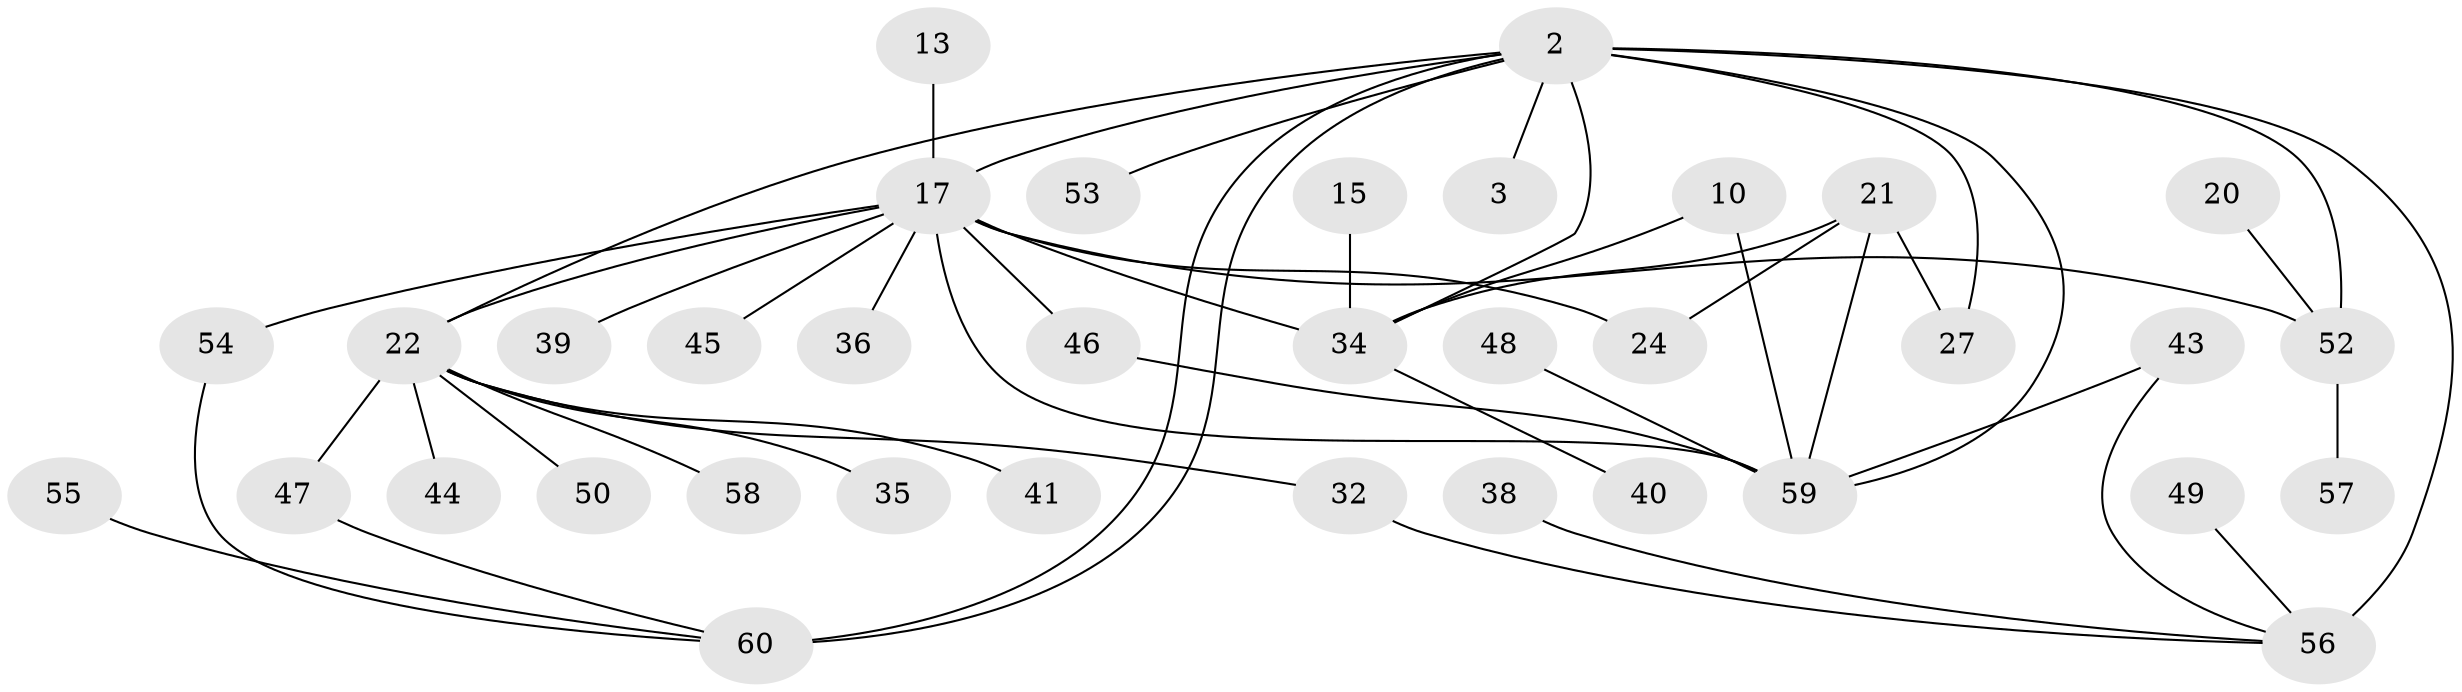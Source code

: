 // original degree distribution, {10: 0.03333333333333333, 19: 0.016666666666666666, 1: 0.35, 3: 0.18333333333333332, 4: 0.08333333333333333, 9: 0.016666666666666666, 8: 0.016666666666666666, 2: 0.26666666666666666, 11: 0.016666666666666666, 5: 0.016666666666666666}
// Generated by graph-tools (version 1.1) at 2025/51/03/04/25 21:51:57]
// undirected, 36 vertices, 49 edges
graph export_dot {
graph [start="1"]
  node [color=gray90,style=filled];
  2;
  3;
  10;
  13;
  15;
  17 [super="+4"];
  20 [super="+18"];
  21;
  22 [super="+8+7+19"];
  24 [super="+23"];
  27;
  32 [super="+29"];
  34 [super="+25+9"];
  35 [super="+12"];
  36;
  38 [super="+31"];
  39;
  40;
  41 [super="+11"];
  43;
  44;
  45;
  46 [super="+42"];
  47;
  48;
  49;
  50;
  52 [super="+51"];
  53;
  54;
  55;
  56 [super="+6+30"];
  57;
  58;
  59 [super="+1+26"];
  60 [super="+28"];
  2 -- 3;
  2 -- 17 [weight=2];
  2 -- 27;
  2 -- 52 [weight=2];
  2 -- 53;
  2 -- 60 [weight=2];
  2 -- 60;
  2 -- 59;
  2 -- 22 [weight=2];
  2 -- 56 [weight=4];
  2 -- 34;
  10 -- 59;
  10 -- 34;
  13 -- 17;
  15 -- 34;
  17 -- 24;
  17 -- 45 [weight=2];
  17 -- 46;
  17 -- 54;
  17 -- 36;
  17 -- 39;
  17 -- 52;
  17 -- 59 [weight=3];
  17 -- 22 [weight=2];
  17 -- 34 [weight=3];
  20 -- 52;
  21 -- 27;
  21 -- 59 [weight=2];
  21 -- 24;
  21 -- 34;
  22 -- 50;
  22 -- 44;
  22 -- 47;
  22 -- 58;
  22 -- 41;
  22 -- 35;
  22 -- 32;
  32 -- 56;
  34 -- 40;
  38 -- 56;
  43 -- 59;
  43 -- 56;
  46 -- 59;
  47 -- 60;
  48 -- 59;
  49 -- 56;
  52 -- 57;
  54 -- 60;
  55 -- 60;
}
